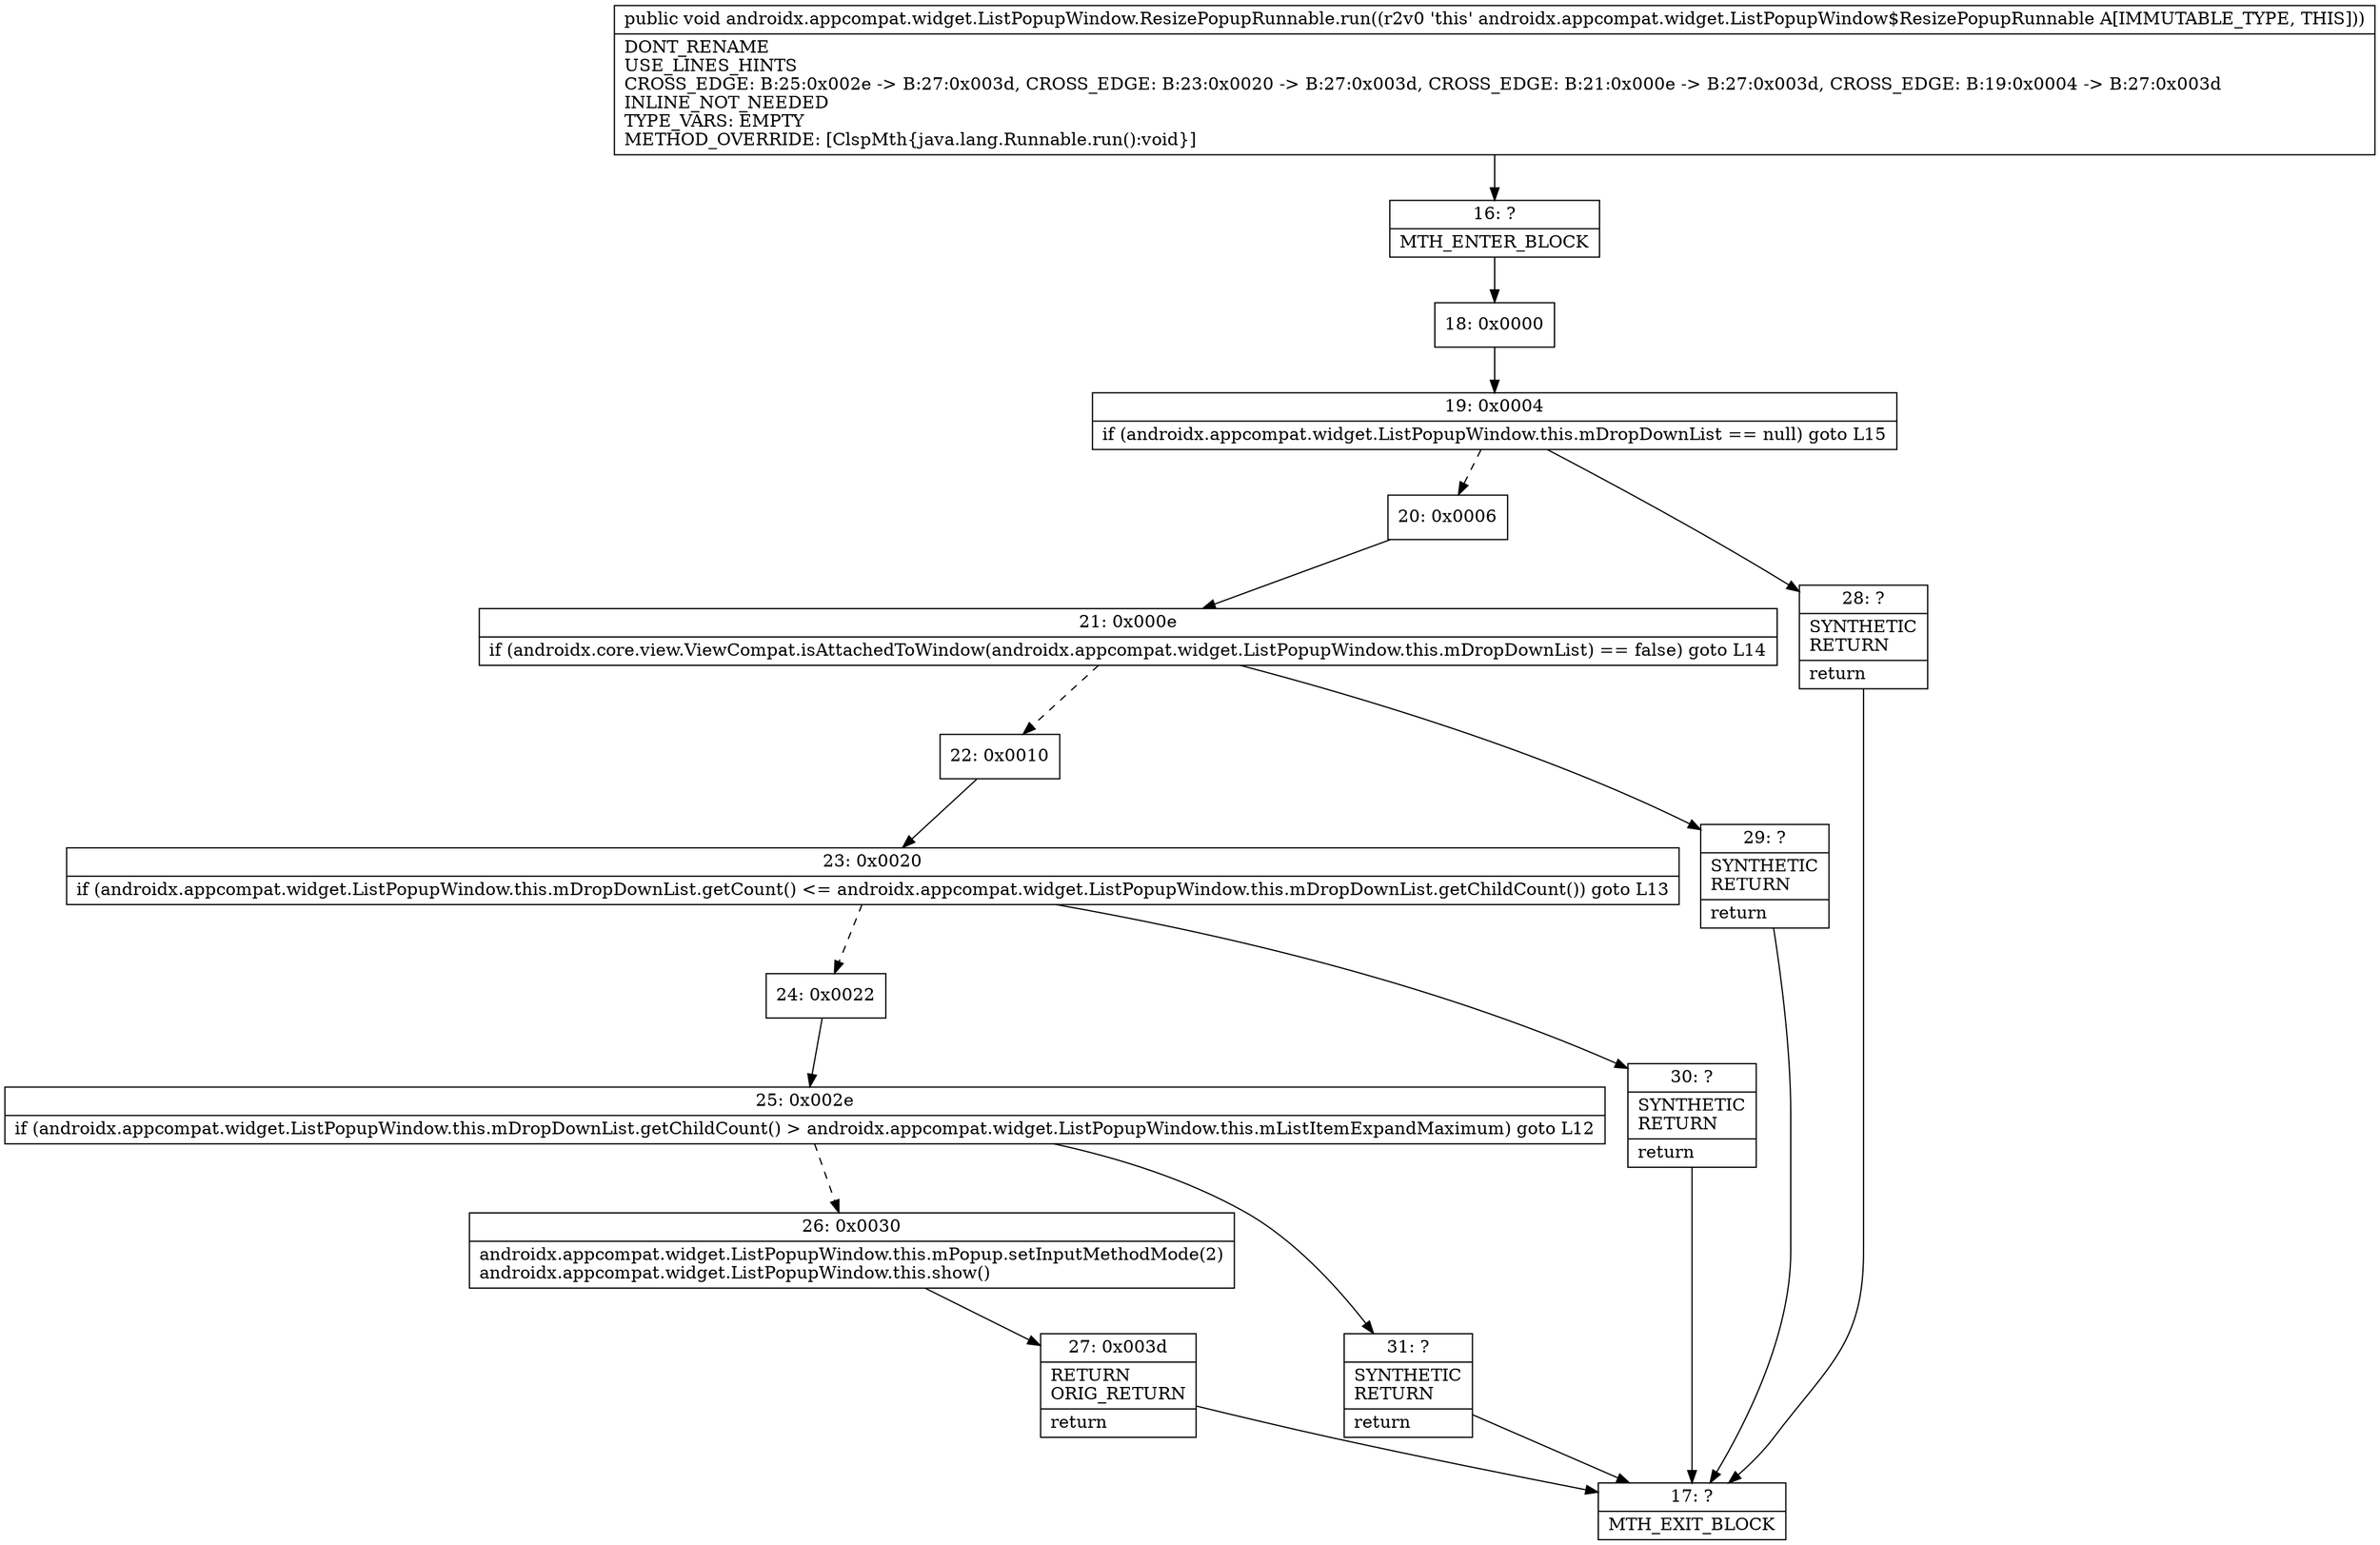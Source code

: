 digraph "CFG forandroidx.appcompat.widget.ListPopupWindow.ResizePopupRunnable.run()V" {
Node_16 [shape=record,label="{16\:\ ?|MTH_ENTER_BLOCK\l}"];
Node_18 [shape=record,label="{18\:\ 0x0000}"];
Node_19 [shape=record,label="{19\:\ 0x0004|if (androidx.appcompat.widget.ListPopupWindow.this.mDropDownList == null) goto L15\l}"];
Node_20 [shape=record,label="{20\:\ 0x0006}"];
Node_21 [shape=record,label="{21\:\ 0x000e|if (androidx.core.view.ViewCompat.isAttachedToWindow(androidx.appcompat.widget.ListPopupWindow.this.mDropDownList) == false) goto L14\l}"];
Node_22 [shape=record,label="{22\:\ 0x0010}"];
Node_23 [shape=record,label="{23\:\ 0x0020|if (androidx.appcompat.widget.ListPopupWindow.this.mDropDownList.getCount() \<= androidx.appcompat.widget.ListPopupWindow.this.mDropDownList.getChildCount()) goto L13\l}"];
Node_24 [shape=record,label="{24\:\ 0x0022}"];
Node_25 [shape=record,label="{25\:\ 0x002e|if (androidx.appcompat.widget.ListPopupWindow.this.mDropDownList.getChildCount() \> androidx.appcompat.widget.ListPopupWindow.this.mListItemExpandMaximum) goto L12\l}"];
Node_26 [shape=record,label="{26\:\ 0x0030|androidx.appcompat.widget.ListPopupWindow.this.mPopup.setInputMethodMode(2)\landroidx.appcompat.widget.ListPopupWindow.this.show()\l}"];
Node_27 [shape=record,label="{27\:\ 0x003d|RETURN\lORIG_RETURN\l|return\l}"];
Node_17 [shape=record,label="{17\:\ ?|MTH_EXIT_BLOCK\l}"];
Node_31 [shape=record,label="{31\:\ ?|SYNTHETIC\lRETURN\l|return\l}"];
Node_30 [shape=record,label="{30\:\ ?|SYNTHETIC\lRETURN\l|return\l}"];
Node_29 [shape=record,label="{29\:\ ?|SYNTHETIC\lRETURN\l|return\l}"];
Node_28 [shape=record,label="{28\:\ ?|SYNTHETIC\lRETURN\l|return\l}"];
MethodNode[shape=record,label="{public void androidx.appcompat.widget.ListPopupWindow.ResizePopupRunnable.run((r2v0 'this' androidx.appcompat.widget.ListPopupWindow$ResizePopupRunnable A[IMMUTABLE_TYPE, THIS]))  | DONT_RENAME\lUSE_LINES_HINTS\lCROSS_EDGE: B:25:0x002e \-\> B:27:0x003d, CROSS_EDGE: B:23:0x0020 \-\> B:27:0x003d, CROSS_EDGE: B:21:0x000e \-\> B:27:0x003d, CROSS_EDGE: B:19:0x0004 \-\> B:27:0x003d\lINLINE_NOT_NEEDED\lTYPE_VARS: EMPTY\lMETHOD_OVERRIDE: [ClspMth\{java.lang.Runnable.run():void\}]\l}"];
MethodNode -> Node_16;Node_16 -> Node_18;
Node_18 -> Node_19;
Node_19 -> Node_20[style=dashed];
Node_19 -> Node_28;
Node_20 -> Node_21;
Node_21 -> Node_22[style=dashed];
Node_21 -> Node_29;
Node_22 -> Node_23;
Node_23 -> Node_24[style=dashed];
Node_23 -> Node_30;
Node_24 -> Node_25;
Node_25 -> Node_26[style=dashed];
Node_25 -> Node_31;
Node_26 -> Node_27;
Node_27 -> Node_17;
Node_31 -> Node_17;
Node_30 -> Node_17;
Node_29 -> Node_17;
Node_28 -> Node_17;
}

